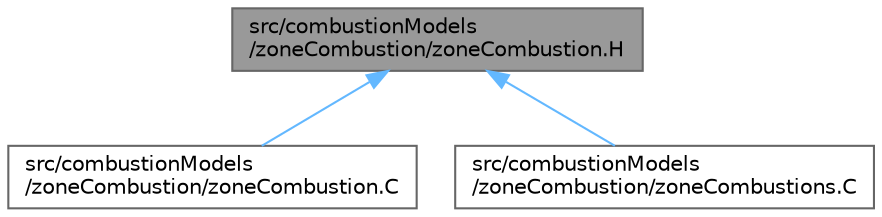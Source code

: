 digraph "src/combustionModels/zoneCombustion/zoneCombustion.H"
{
 // LATEX_PDF_SIZE
  bgcolor="transparent";
  edge [fontname=Helvetica,fontsize=10,labelfontname=Helvetica,labelfontsize=10];
  node [fontname=Helvetica,fontsize=10,shape=box,height=0.2,width=0.4];
  Node1 [id="Node000001",label="src/combustionModels\l/zoneCombustion/zoneCombustion.H",height=0.2,width=0.4,color="gray40", fillcolor="grey60", style="filled", fontcolor="black",tooltip=" "];
  Node1 -> Node2 [id="edge1_Node000001_Node000002",dir="back",color="steelblue1",style="solid",tooltip=" "];
  Node2 [id="Node000002",label="src/combustionModels\l/zoneCombustion/zoneCombustion.C",height=0.2,width=0.4,color="grey40", fillcolor="white", style="filled",URL="$zoneCombustion_8C.html",tooltip=" "];
  Node1 -> Node3 [id="edge2_Node000001_Node000003",dir="back",color="steelblue1",style="solid",tooltip=" "];
  Node3 [id="Node000003",label="src/combustionModels\l/zoneCombustion/zoneCombustions.C",height=0.2,width=0.4,color="grey40", fillcolor="white", style="filled",URL="$zoneCombustions_8C.html",tooltip=" "];
}
